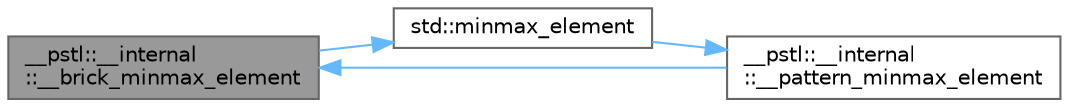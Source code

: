 digraph "__pstl::__internal::__brick_minmax_element"
{
 // LATEX_PDF_SIZE
  bgcolor="transparent";
  edge [fontname=Helvetica,fontsize=10,labelfontname=Helvetica,labelfontsize=10];
  node [fontname=Helvetica,fontsize=10,shape=box,height=0.2,width=0.4];
  rankdir="LR";
  Node1 [id="Node000001",label="__pstl::__internal\l::__brick_minmax_element",height=0.2,width=0.4,color="gray40", fillcolor="grey60", style="filled", fontcolor="black",tooltip=" "];
  Node1 -> Node2 [id="edge7_Node000001_Node000002",color="steelblue1",style="solid",tooltip=" "];
  Node2 [id="Node000002",label="std::minmax_element",height=0.2,width=0.4,color="grey40", fillcolor="white", style="filled",URL="$namespacestd.html#a656914c176851f1d49d931e6953b90af",tooltip=" "];
  Node2 -> Node3 [id="edge8_Node000002_Node000003",color="steelblue1",style="solid",tooltip=" "];
  Node3 [id="Node000003",label="__pstl::__internal\l::__pattern_minmax_element",height=0.2,width=0.4,color="grey40", fillcolor="white", style="filled",URL="$namespace____pstl_1_1____internal.html#ac0ba54f6df57a5a9f3dfb520b1dffd37",tooltip=" "];
  Node3 -> Node1 [id="edge9_Node000003_Node000001",color="steelblue1",style="solid",tooltip=" "];
}
